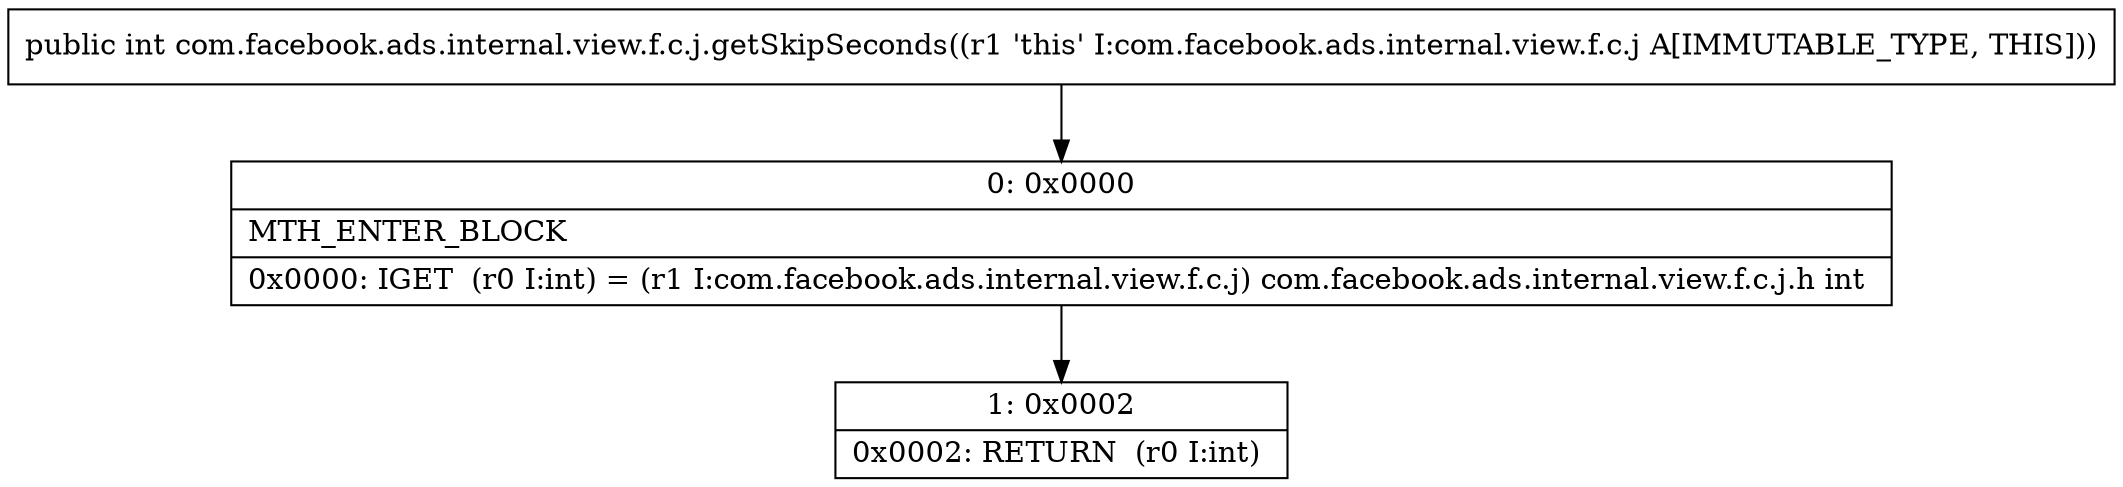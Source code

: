 digraph "CFG forcom.facebook.ads.internal.view.f.c.j.getSkipSeconds()I" {
Node_0 [shape=record,label="{0\:\ 0x0000|MTH_ENTER_BLOCK\l|0x0000: IGET  (r0 I:int) = (r1 I:com.facebook.ads.internal.view.f.c.j) com.facebook.ads.internal.view.f.c.j.h int \l}"];
Node_1 [shape=record,label="{1\:\ 0x0002|0x0002: RETURN  (r0 I:int) \l}"];
MethodNode[shape=record,label="{public int com.facebook.ads.internal.view.f.c.j.getSkipSeconds((r1 'this' I:com.facebook.ads.internal.view.f.c.j A[IMMUTABLE_TYPE, THIS])) }"];
MethodNode -> Node_0;
Node_0 -> Node_1;
}


